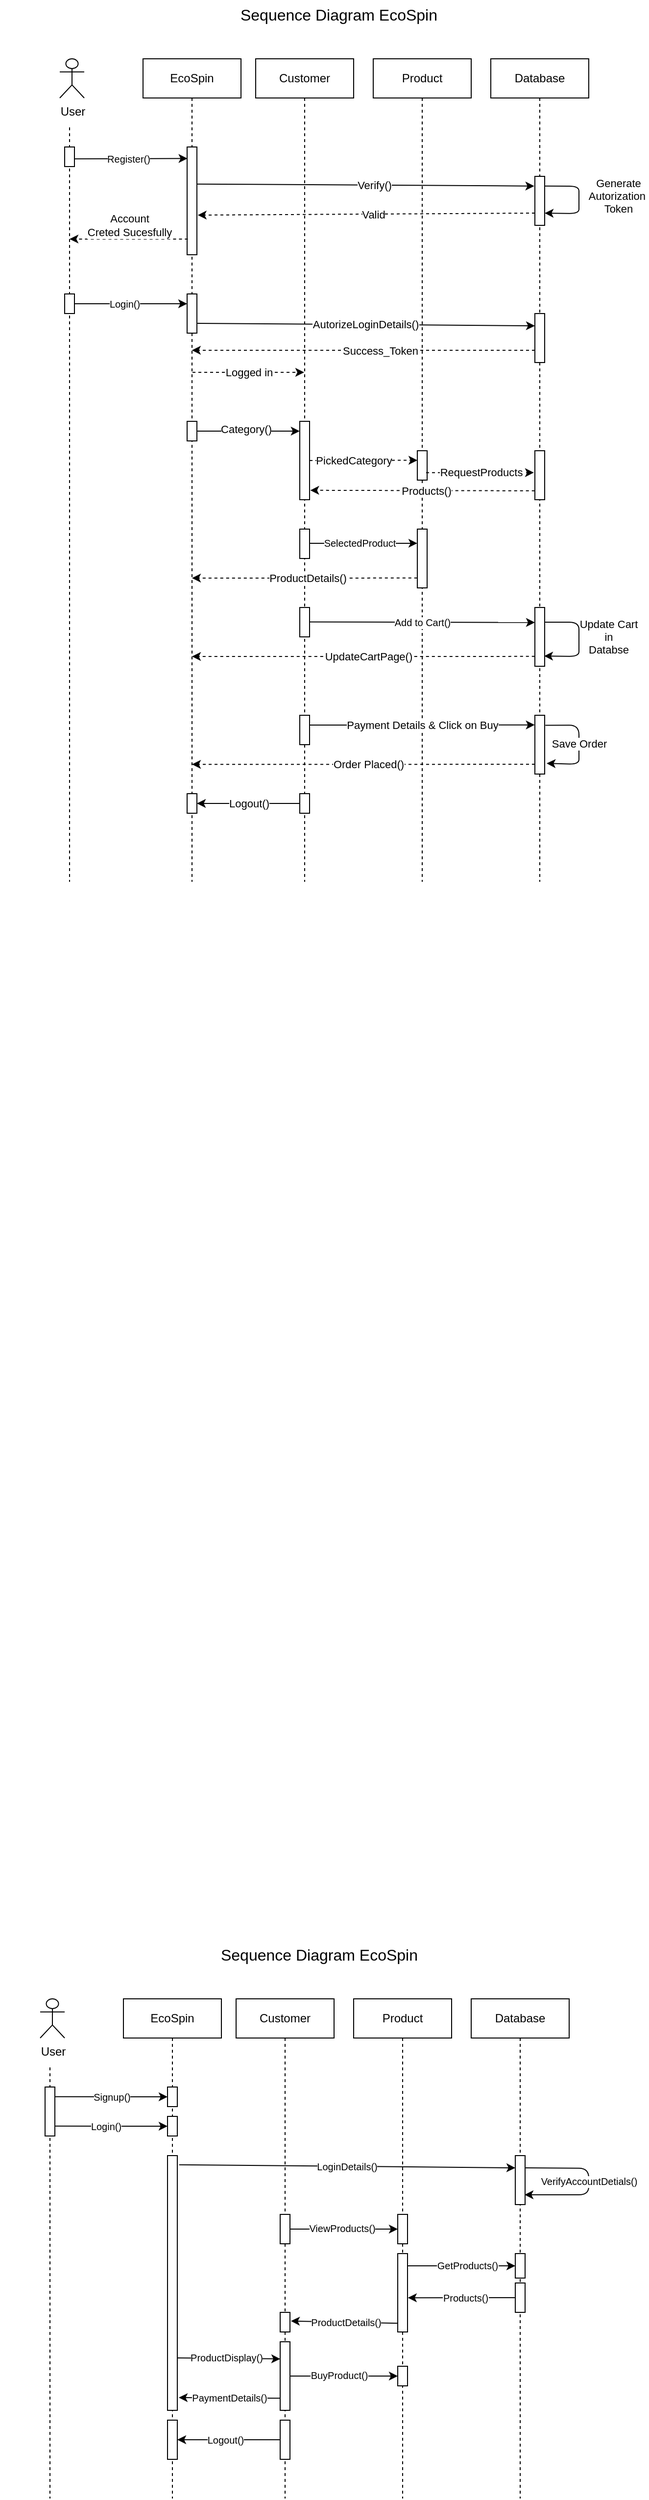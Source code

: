 <mxfile>
    <diagram id="6yRApM89gLdFuI-FmLbq" name="Page-1">
        <mxGraphModel dx="575" dy="322" grid="1" gridSize="10" guides="1" tooltips="1" connect="1" arrows="1" fold="1" page="1" pageScale="1" pageWidth="850" pageHeight="1100" math="0" shadow="0">
            <root>
                <mxCell id="0"/>
                <mxCell id="1" parent="0"/>
                <mxCell id="55" value="Product" style="shape=umlLifeline;perimeter=lifelinePerimeter;whiteSpace=wrap;html=1;container=0;dropTarget=0;collapsible=0;recursiveResize=0;outlineConnect=0;portConstraint=eastwest;newEdgeStyle={&quot;edgeStyle&quot;:&quot;elbowEdgeStyle&quot;,&quot;elbow&quot;:&quot;vertical&quot;,&quot;curved&quot;:0,&quot;rounded&quot;:0};" parent="1" vertex="1">
                    <mxGeometry x="510" y="120" width="100" height="840" as="geometry"/>
                </mxCell>
                <mxCell id="56" value="Customer" style="shape=umlLifeline;perimeter=lifelinePerimeter;whiteSpace=wrap;html=1;container=0;dropTarget=0;collapsible=0;recursiveResize=0;outlineConnect=0;portConstraint=eastwest;newEdgeStyle={&quot;edgeStyle&quot;:&quot;elbowEdgeStyle&quot;,&quot;elbow&quot;:&quot;vertical&quot;,&quot;curved&quot;:0,&quot;rounded&quot;:0};" parent="1" vertex="1">
                    <mxGeometry x="390" y="120" width="100" height="840" as="geometry"/>
                </mxCell>
                <mxCell id="59" value="EcoSpin" style="shape=umlLifeline;perimeter=lifelinePerimeter;whiteSpace=wrap;html=1;container=0;dropTarget=0;collapsible=0;recursiveResize=0;outlineConnect=0;portConstraint=eastwest;newEdgeStyle={&quot;edgeStyle&quot;:&quot;elbowEdgeStyle&quot;,&quot;elbow&quot;:&quot;vertical&quot;,&quot;curved&quot;:0,&quot;rounded&quot;:0};" parent="1" vertex="1">
                    <mxGeometry x="275" y="120" width="100" height="840" as="geometry"/>
                </mxCell>
                <mxCell id="60" value="User" style="shape=umlActor;verticalLabelPosition=bottom;verticalAlign=top;html=1;outlineConnect=0;" parent="1" vertex="1">
                    <mxGeometry x="190" y="120" width="25" height="40" as="geometry"/>
                </mxCell>
                <mxCell id="61" value="" style="shape=umlLifeline;perimeter=lifelinePerimeter;whiteSpace=wrap;html=1;container=0;dropTarget=0;collapsible=0;recursiveResize=0;outlineConnect=0;portConstraint=eastwest;newEdgeStyle={&quot;edgeStyle&quot;:&quot;elbowEdgeStyle&quot;,&quot;elbow&quot;:&quot;vertical&quot;,&quot;curved&quot;:0,&quot;rounded&quot;:0};size=0;" parent="1" vertex="1">
                    <mxGeometry x="150" y="190" width="100" height="770" as="geometry"/>
                </mxCell>
                <mxCell id="120" style="edgeStyle=none;html=1;exitX=1;exitY=0.5;exitDx=0;exitDy=0;entryX=0;entryY=0.5;entryDx=0;entryDy=0;fontSize=10;" parent="1" edge="1">
                    <mxGeometry relative="1" as="geometry">
                        <mxPoint x="445.0" y="614.44" as="sourcePoint"/>
                        <mxPoint x="555" y="614.44" as="targetPoint"/>
                    </mxGeometry>
                </mxCell>
                <mxCell id="121" value="SelectedProduct" style="edgeLabel;html=1;align=center;verticalAlign=middle;resizable=0;points=[];fontSize=10;" parent="120" vertex="1" connectable="0">
                    <mxGeometry x="-0.033" y="1" relative="1" as="geometry">
                        <mxPoint x="-2" as="offset"/>
                    </mxGeometry>
                </mxCell>
                <mxCell id="71" value="" style="rounded=0;whiteSpace=wrap;html=1;" parent="1" vertex="1">
                    <mxGeometry x="435" y="600" width="10" height="30" as="geometry"/>
                </mxCell>
                <mxCell id="92" value="Database" style="shape=umlLifeline;perimeter=lifelinePerimeter;whiteSpace=wrap;html=1;container=0;dropTarget=0;collapsible=0;recursiveResize=0;outlineConnect=0;portConstraint=eastwest;newEdgeStyle={&quot;edgeStyle&quot;:&quot;elbowEdgeStyle&quot;,&quot;elbow&quot;:&quot;vertical&quot;,&quot;curved&quot;:0,&quot;rounded&quot;:0};size=40;" parent="1" vertex="1">
                    <mxGeometry x="630" y="120" width="100" height="840" as="geometry"/>
                </mxCell>
                <mxCell id="111" value="&lt;font style=&quot;font-size: 10px;&quot;&gt;Register()&lt;/font&gt;" style="edgeStyle=none;html=1;exitX=1.023;exitY=0.606;exitDx=0;exitDy=0;entryX=0.032;entryY=0.107;entryDx=0;entryDy=0;entryPerimeter=0;exitPerimeter=0;" parent="1" source="107" target="108" edge="1">
                    <mxGeometry x="-0.043" relative="1" as="geometry">
                        <mxPoint as="offset"/>
                    </mxGeometry>
                </mxCell>
                <mxCell id="112" style="edgeStyle=none;html=1;exitX=1;exitY=0.5;exitDx=0;exitDy=0;entryX=0;entryY=0.25;entryDx=0;entryDy=0;" parent="1" source="312" target="109" edge="1">
                    <mxGeometry relative="1" as="geometry"/>
                </mxCell>
                <mxCell id="114" value="Login()" style="edgeLabel;html=1;align=center;verticalAlign=middle;resizable=0;points=[];fontSize=10;" parent="112" vertex="1" connectable="0">
                    <mxGeometry x="-0.114" relative="1" as="geometry">
                        <mxPoint as="offset"/>
                    </mxGeometry>
                </mxCell>
                <mxCell id="107" value="" style="rounded=0;whiteSpace=wrap;html=1;" parent="1" vertex="1">
                    <mxGeometry x="195" y="210" width="10" height="20" as="geometry"/>
                </mxCell>
                <mxCell id="332" style="edgeStyle=none;html=1;exitX=1;exitY=0.344;exitDx=0;exitDy=0;entryX=-0.063;entryY=0.198;entryDx=0;entryDy=0;entryPerimeter=0;exitPerimeter=0;" parent="1" source="108" target="331" edge="1">
                    <mxGeometry relative="1" as="geometry">
                        <mxPoint x="670" y="250" as="targetPoint"/>
                    </mxGeometry>
                </mxCell>
                <mxCell id="333" value="Verify()" style="edgeLabel;html=1;align=center;verticalAlign=middle;resizable=0;points=[];" parent="332" vertex="1" connectable="0">
                    <mxGeometry x="0.246" relative="1" as="geometry">
                        <mxPoint x="-34" as="offset"/>
                    </mxGeometry>
                </mxCell>
                <mxCell id="108" value="" style="rounded=0;whiteSpace=wrap;html=1;" parent="1" vertex="1">
                    <mxGeometry x="320" y="210" width="10" height="110" as="geometry"/>
                </mxCell>
                <mxCell id="316" value="AutorizeLoginDetails()" style="edgeStyle=none;html=1;exitX=1;exitY=0.75;exitDx=0;exitDy=0;entryX=0;entryY=0.25;entryDx=0;entryDy=0;" parent="1" source="109" target="313" edge="1">
                    <mxGeometry relative="1" as="geometry"/>
                </mxCell>
                <mxCell id="109" value="" style="rounded=0;whiteSpace=wrap;html=1;" parent="1" vertex="1">
                    <mxGeometry x="320" y="360" width="10" height="40" as="geometry"/>
                </mxCell>
                <mxCell id="122" value="" style="rounded=0;whiteSpace=wrap;html=1;" parent="1" vertex="1">
                    <mxGeometry x="555" y="600" width="10" height="60" as="geometry"/>
                </mxCell>
                <mxCell id="372" value="Payment Details &amp;amp; Click on Buy" style="edgeStyle=none;html=1;exitX=0.919;exitY=0.335;exitDx=0;exitDy=0;entryX=-0.014;entryY=0.164;entryDx=0;entryDy=0;entryPerimeter=0;exitPerimeter=0;" parent="1" source="143" target="373" edge="1">
                    <mxGeometry relative="1" as="geometry">
                        <mxPoint x="660" y="805" as="targetPoint"/>
                    </mxGeometry>
                </mxCell>
                <mxCell id="143" value="" style="rounded=0;whiteSpace=wrap;html=1;" parent="1" vertex="1">
                    <mxGeometry x="435" y="790" width="10" height="30" as="geometry"/>
                </mxCell>
                <mxCell id="149" value="&lt;font size=&quot;3&quot;&gt;Sequence Diagram EcoSpin&lt;/font&gt;" style="text;html=1;strokeColor=none;fillColor=none;align=center;verticalAlign=middle;whiteSpace=wrap;rounded=0;fontSize=10;" parent="1" vertex="1">
                    <mxGeometry x="330" y="60" width="290" height="30" as="geometry"/>
                </mxCell>
                <mxCell id="228" value="Product" style="shape=umlLifeline;perimeter=lifelinePerimeter;whiteSpace=wrap;html=1;container=0;dropTarget=0;collapsible=0;recursiveResize=0;outlineConnect=0;portConstraint=eastwest;newEdgeStyle={&quot;edgeStyle&quot;:&quot;elbowEdgeStyle&quot;,&quot;elbow&quot;:&quot;vertical&quot;,&quot;curved&quot;:0,&quot;rounded&quot;:0};" parent="1" vertex="1">
                    <mxGeometry x="490" y="2100" width="100" height="510" as="geometry"/>
                </mxCell>
                <mxCell id="229" value="Customer" style="shape=umlLifeline;perimeter=lifelinePerimeter;whiteSpace=wrap;html=1;container=0;dropTarget=0;collapsible=0;recursiveResize=0;outlineConnect=0;portConstraint=eastwest;newEdgeStyle={&quot;edgeStyle&quot;:&quot;elbowEdgeStyle&quot;,&quot;elbow&quot;:&quot;vertical&quot;,&quot;curved&quot;:0,&quot;rounded&quot;:0};" parent="1" vertex="1">
                    <mxGeometry x="370" y="2100" width="100" height="510" as="geometry"/>
                </mxCell>
                <mxCell id="230" value="EcoSpin" style="shape=umlLifeline;perimeter=lifelinePerimeter;whiteSpace=wrap;html=1;container=0;dropTarget=0;collapsible=0;recursiveResize=0;outlineConnect=0;portConstraint=eastwest;newEdgeStyle={&quot;edgeStyle&quot;:&quot;elbowEdgeStyle&quot;,&quot;elbow&quot;:&quot;vertical&quot;,&quot;curved&quot;:0,&quot;rounded&quot;:0};" parent="1" vertex="1">
                    <mxGeometry x="255" y="2100" width="100" height="510" as="geometry"/>
                </mxCell>
                <mxCell id="231" value="User" style="shape=umlActor;verticalLabelPosition=bottom;verticalAlign=top;html=1;outlineConnect=0;" parent="1" vertex="1">
                    <mxGeometry x="170" y="2100" width="25" height="40" as="geometry"/>
                </mxCell>
                <mxCell id="232" value="" style="shape=umlLifeline;perimeter=lifelinePerimeter;whiteSpace=wrap;html=1;container=0;dropTarget=0;collapsible=0;recursiveResize=0;outlineConnect=0;portConstraint=eastwest;newEdgeStyle={&quot;edgeStyle&quot;:&quot;elbowEdgeStyle&quot;,&quot;elbow&quot;:&quot;vertical&quot;,&quot;curved&quot;:0,&quot;rounded&quot;:0};size=0;" parent="1" vertex="1">
                    <mxGeometry x="130" y="2170" width="100" height="440" as="geometry"/>
                </mxCell>
                <mxCell id="233" style="edgeStyle=none;html=1;exitX=1;exitY=0.5;exitDx=0;exitDy=0;entryX=0;entryY=0.5;entryDx=0;entryDy=0;fontSize=10;" parent="1" source="235" target="247" edge="1">
                    <mxGeometry relative="1" as="geometry"/>
                </mxCell>
                <mxCell id="234" value="ViewProducts()" style="edgeLabel;html=1;align=center;verticalAlign=middle;resizable=0;points=[];fontSize=10;" parent="233" vertex="1" connectable="0">
                    <mxGeometry x="-0.033" y="1" relative="1" as="geometry">
                        <mxPoint as="offset"/>
                    </mxGeometry>
                </mxCell>
                <mxCell id="235" value="" style="rounded=0;whiteSpace=wrap;html=1;" parent="1" vertex="1">
                    <mxGeometry x="415" y="2320" width="10" height="30" as="geometry"/>
                </mxCell>
                <mxCell id="236" value="Database" style="shape=umlLifeline;perimeter=lifelinePerimeter;whiteSpace=wrap;html=1;container=0;dropTarget=0;collapsible=0;recursiveResize=0;outlineConnect=0;portConstraint=eastwest;newEdgeStyle={&quot;edgeStyle&quot;:&quot;elbowEdgeStyle&quot;,&quot;elbow&quot;:&quot;vertical&quot;,&quot;curved&quot;:0,&quot;rounded&quot;:0};size=40;" parent="1" vertex="1">
                    <mxGeometry x="610" y="2100" width="100" height="510" as="geometry"/>
                </mxCell>
                <mxCell id="237" value="&lt;font style=&quot;font-size: 10px;&quot;&gt;Signup()&lt;/font&gt;" style="edgeStyle=none;html=1;exitX=1.02;exitY=0.198;exitDx=0;exitDy=0;entryX=0;entryY=0.5;entryDx=0;entryDy=0;exitPerimeter=0;" parent="1" source="240" target="241" edge="1">
                    <mxGeometry relative="1" as="geometry"/>
                </mxCell>
                <mxCell id="238" style="edgeStyle=none;html=1;exitX=1.034;exitY=0.797;exitDx=0;exitDy=0;entryX=0;entryY=0.5;entryDx=0;entryDy=0;exitPerimeter=0;" parent="1" source="240" target="242" edge="1">
                    <mxGeometry relative="1" as="geometry"/>
                </mxCell>
                <mxCell id="239" value="Login()" style="edgeLabel;html=1;align=center;verticalAlign=middle;resizable=0;points=[];fontSize=10;" parent="238" vertex="1" connectable="0">
                    <mxGeometry x="-0.114" relative="1" as="geometry">
                        <mxPoint as="offset"/>
                    </mxGeometry>
                </mxCell>
                <mxCell id="240" value="" style="rounded=0;whiteSpace=wrap;html=1;" parent="1" vertex="1">
                    <mxGeometry x="175" y="2190" width="10" height="50" as="geometry"/>
                </mxCell>
                <mxCell id="241" value="" style="rounded=0;whiteSpace=wrap;html=1;" parent="1" vertex="1">
                    <mxGeometry x="300" y="2190" width="10" height="20" as="geometry"/>
                </mxCell>
                <mxCell id="242" value="" style="rounded=0;whiteSpace=wrap;html=1;" parent="1" vertex="1">
                    <mxGeometry x="300" y="2220" width="10" height="20" as="geometry"/>
                </mxCell>
                <mxCell id="243" style="edgeStyle=none;html=1;exitX=1.03;exitY=0.794;exitDx=0;exitDy=0;entryX=0;entryY=0.25;entryDx=0;entryDy=0;fontSize=10;exitPerimeter=0;" parent="1" source="246" target="261" edge="1">
                    <mxGeometry relative="1" as="geometry"/>
                </mxCell>
                <mxCell id="244" value="ProductDisplay()" style="edgeLabel;html=1;align=center;verticalAlign=middle;resizable=0;points=[];fontSize=10;" parent="243" vertex="1" connectable="0">
                    <mxGeometry x="-0.281" y="1" relative="1" as="geometry">
                        <mxPoint x="12" as="offset"/>
                    </mxGeometry>
                </mxCell>
                <mxCell id="245" value="LoginDetails()" style="edgeStyle=none;html=1;exitX=1.187;exitY=0.036;exitDx=0;exitDy=0;entryX=0;entryY=0.25;entryDx=0;entryDy=0;fontSize=10;exitPerimeter=0;" parent="1" source="246" target="267" edge="1">
                    <mxGeometry relative="1" as="geometry"/>
                </mxCell>
                <mxCell id="246" value="" style="rounded=0;whiteSpace=wrap;html=1;" parent="1" vertex="1">
                    <mxGeometry x="300" y="2260" width="10" height="260" as="geometry"/>
                </mxCell>
                <mxCell id="247" value="" style="rounded=0;whiteSpace=wrap;html=1;" parent="1" vertex="1">
                    <mxGeometry x="535" y="2320" width="10" height="30" as="geometry"/>
                </mxCell>
                <mxCell id="248" style="edgeStyle=none;html=1;exitX=0.984;exitY=0.157;exitDx=0;exitDy=0;entryX=0;entryY=0.5;entryDx=0;entryDy=0;fontSize=10;exitPerimeter=0;" parent="1" source="252" target="253" edge="1">
                    <mxGeometry relative="1" as="geometry"/>
                </mxCell>
                <mxCell id="249" value="GetProducts()" style="edgeLabel;html=1;align=center;verticalAlign=middle;resizable=0;points=[];fontSize=10;" parent="248" vertex="1" connectable="0">
                    <mxGeometry x="0.1" y="1" relative="1" as="geometry">
                        <mxPoint as="offset"/>
                    </mxGeometry>
                </mxCell>
                <mxCell id="250" style="edgeStyle=none;html=1;exitX=-0.101;exitY=0.899;exitDx=0;exitDy=0;fontSize=10;exitPerimeter=0;" parent="1" edge="1">
                    <mxGeometry relative="1" as="geometry">
                        <mxPoint x="534.99" y="2431.155" as="sourcePoint"/>
                        <mxPoint x="426" y="2428.836" as="targetPoint"/>
                    </mxGeometry>
                </mxCell>
                <mxCell id="251" value="ProductDetails()" style="edgeLabel;html=1;align=center;verticalAlign=middle;resizable=0;points=[];fontSize=10;" parent="250" vertex="1" connectable="0">
                    <mxGeometry x="0.243" y="-2" relative="1" as="geometry">
                        <mxPoint x="15" y="2" as="offset"/>
                    </mxGeometry>
                </mxCell>
                <mxCell id="252" value="" style="rounded=0;whiteSpace=wrap;html=1;" parent="1" vertex="1">
                    <mxGeometry x="535" y="2360" width="10" height="80" as="geometry"/>
                </mxCell>
                <mxCell id="253" value="" style="rounded=0;whiteSpace=wrap;html=1;" parent="1" vertex="1">
                    <mxGeometry x="655" y="2360" width="10" height="25" as="geometry"/>
                </mxCell>
                <mxCell id="254" style="edgeStyle=none;html=1;fontSize=10;entryX=1.04;entryY=0.564;entryDx=0;entryDy=0;entryPerimeter=0;exitX=0;exitY=0.5;exitDx=0;exitDy=0;" parent="1" source="256" target="252" edge="1">
                    <mxGeometry relative="1" as="geometry">
                        <mxPoint x="550" y="2405" as="targetPoint"/>
                    </mxGeometry>
                </mxCell>
                <mxCell id="255" value="Products()" style="edgeLabel;html=1;align=center;verticalAlign=middle;resizable=0;points=[];fontSize=10;" parent="254" vertex="1" connectable="0">
                    <mxGeometry x="-0.07" relative="1" as="geometry">
                        <mxPoint as="offset"/>
                    </mxGeometry>
                </mxCell>
                <mxCell id="256" value="" style="rounded=0;whiteSpace=wrap;html=1;" parent="1" vertex="1">
                    <mxGeometry x="655" y="2390" width="10" height="30" as="geometry"/>
                </mxCell>
                <mxCell id="257" value="" style="rounded=0;whiteSpace=wrap;html=1;" parent="1" vertex="1">
                    <mxGeometry x="415" y="2420" width="10" height="20" as="geometry"/>
                </mxCell>
                <mxCell id="258" value="PaymentDetails()" style="edgeStyle=none;html=1;exitX=-0.013;exitY=0.824;exitDx=0;exitDy=0;entryX=1.15;entryY=0.95;entryDx=0;entryDy=0;entryPerimeter=0;fontSize=10;exitPerimeter=0;" parent="1" source="261" target="246" edge="1">
                    <mxGeometry relative="1" as="geometry"/>
                </mxCell>
                <mxCell id="259" style="edgeStyle=none;html=1;exitX=1;exitY=0.5;exitDx=0;exitDy=0;entryX=0;entryY=0.5;entryDx=0;entryDy=0;fontSize=10;" parent="1" source="261" target="262" edge="1">
                    <mxGeometry relative="1" as="geometry"/>
                </mxCell>
                <mxCell id="260" value="BuyProduct()" style="edgeLabel;html=1;align=center;verticalAlign=middle;resizable=0;points=[];fontSize=10;" parent="259" vertex="1" connectable="0">
                    <mxGeometry x="-0.088" y="1" relative="1" as="geometry">
                        <mxPoint as="offset"/>
                    </mxGeometry>
                </mxCell>
                <mxCell id="261" value="" style="rounded=0;whiteSpace=wrap;html=1;" parent="1" vertex="1">
                    <mxGeometry x="415" y="2450" width="10" height="70" as="geometry"/>
                </mxCell>
                <mxCell id="262" value="" style="rounded=0;whiteSpace=wrap;html=1;" parent="1" vertex="1">
                    <mxGeometry x="535" y="2475" width="10" height="20" as="geometry"/>
                </mxCell>
                <mxCell id="263" value="" style="rounded=0;whiteSpace=wrap;html=1;" parent="1" vertex="1">
                    <mxGeometry x="300" y="2530" width="10" height="40" as="geometry"/>
                </mxCell>
                <mxCell id="264" style="edgeStyle=none;html=1;exitX=0;exitY=0.5;exitDx=0;exitDy=0;entryX=1;entryY=0.5;entryDx=0;entryDy=0;fontSize=10;" parent="1" source="266" target="263" edge="1">
                    <mxGeometry relative="1" as="geometry"/>
                </mxCell>
                <mxCell id="265" value="Logout()" style="edgeLabel;html=1;align=center;verticalAlign=middle;resizable=0;points=[];fontSize=10;" parent="264" vertex="1" connectable="0">
                    <mxGeometry x="0.075" relative="1" as="geometry">
                        <mxPoint as="offset"/>
                    </mxGeometry>
                </mxCell>
                <mxCell id="266" value="" style="rounded=0;whiteSpace=wrap;html=1;" parent="1" vertex="1">
                    <mxGeometry x="415" y="2530" width="10" height="40" as="geometry"/>
                </mxCell>
                <mxCell id="267" value="" style="rounded=0;whiteSpace=wrap;html=1;" parent="1" vertex="1">
                    <mxGeometry x="655" y="2260" width="10" height="50" as="geometry"/>
                </mxCell>
                <mxCell id="268" value="VerifyAccountDetials()" style="edgeStyle=none;html=1;exitX=1;exitY=0.25;exitDx=0;exitDy=0;entryX=0.951;entryY=0.799;entryDx=0;entryDy=0;fontSize=10;entryPerimeter=0;" parent="1" source="267" target="267" edge="1">
                    <mxGeometry relative="1" as="geometry">
                        <Array as="points">
                            <mxPoint x="730" y="2273"/>
                            <mxPoint x="730" y="2300"/>
                        </Array>
                    </mxGeometry>
                </mxCell>
                <mxCell id="269" value="&lt;font size=&quot;3&quot;&gt;Sequence Diagram EcoSpin&lt;/font&gt;" style="text;html=1;strokeColor=none;fillColor=none;align=center;verticalAlign=middle;whiteSpace=wrap;rounded=0;fontSize=10;" parent="1" vertex="1">
                    <mxGeometry x="310" y="2040" width="290" height="30" as="geometry"/>
                </mxCell>
                <mxCell id="312" value="" style="rounded=0;whiteSpace=wrap;html=1;" parent="1" vertex="1">
                    <mxGeometry x="195" y="360" width="10" height="20" as="geometry"/>
                </mxCell>
                <mxCell id="313" value="" style="rounded=0;whiteSpace=wrap;html=1;" parent="1" vertex="1">
                    <mxGeometry x="675" y="380" width="10" height="50" as="geometry"/>
                </mxCell>
                <mxCell id="319" value="" style="endArrow=classic;html=1;rounded=0;exitX=0;exitY=0.75;exitDx=0;exitDy=0;dashed=1;" parent="1" source="313" edge="1">
                    <mxGeometry width="50" height="50" relative="1" as="geometry">
                        <mxPoint x="255" y="445" as="sourcePoint"/>
                        <mxPoint x="324.894" y="417.5" as="targetPoint"/>
                    </mxGeometry>
                </mxCell>
                <mxCell id="320" value="Success_Token" style="edgeLabel;html=1;align=center;verticalAlign=middle;resizable=0;points=[];" parent="319" vertex="1" connectable="0">
                    <mxGeometry x="-0.098" relative="1" as="geometry">
                        <mxPoint as="offset"/>
                    </mxGeometry>
                </mxCell>
                <mxCell id="321" value="Logged in" style="endArrow=classic;html=1;rounded=0;dashed=1;" parent="1" edge="1">
                    <mxGeometry width="50" height="50" relative="1" as="geometry">
                        <mxPoint x="325.5" y="440" as="sourcePoint"/>
                        <mxPoint x="439.5" y="440" as="targetPoint"/>
                    </mxGeometry>
                </mxCell>
                <mxCell id="331" value="" style="rounded=0;whiteSpace=wrap;html=1;" parent="1" vertex="1">
                    <mxGeometry x="675" y="240" width="10" height="50" as="geometry"/>
                </mxCell>
                <mxCell id="334" value="" style="endArrow=classic;html=1;rounded=0;exitX=0;exitY=0.75;exitDx=0;exitDy=0;dashed=1;entryX=1.084;entryY=0.632;entryDx=0;entryDy=0;entryPerimeter=0;" parent="1" source="331" target="108" edge="1">
                    <mxGeometry width="50" height="50" relative="1" as="geometry">
                        <mxPoint x="685.0" y="402.2" as="sourcePoint"/>
                        <mxPoint x="334.894" y="402.2" as="targetPoint"/>
                    </mxGeometry>
                </mxCell>
                <mxCell id="335" value="Valid" style="edgeLabel;html=1;align=center;verticalAlign=middle;resizable=0;points=[];" parent="334" vertex="1" connectable="0">
                    <mxGeometry x="-0.098" relative="1" as="geometry">
                        <mxPoint x="-10" as="offset"/>
                    </mxGeometry>
                </mxCell>
                <mxCell id="336" value="" style="endArrow=classic;html=1;rounded=0;exitX=0.074;exitY=0.854;exitDx=0;exitDy=0;dashed=1;exitPerimeter=0;" parent="1" source="108" target="61" edge="1">
                    <mxGeometry width="50" height="50" relative="1" as="geometry">
                        <mxPoint x="497.08" y="300.0" as="sourcePoint"/>
                        <mxPoint x="152.92" y="302.02" as="targetPoint"/>
                    </mxGeometry>
                </mxCell>
                <mxCell id="338" value="Account&lt;br&gt;Creted Sucesfully" style="edgeLabel;html=1;align=center;verticalAlign=middle;resizable=0;points=[];" parent="336" vertex="1" connectable="0">
                    <mxGeometry x="0.151" y="-2" relative="1" as="geometry">
                        <mxPoint x="10" y="-12" as="offset"/>
                    </mxGeometry>
                </mxCell>
                <mxCell id="348" style="edgeStyle=none;html=1;exitX=1;exitY=0.5;exitDx=0;exitDy=0;entryX=-0.011;entryY=0.125;entryDx=0;entryDy=0;entryPerimeter=0;" parent="1" source="345" target="347" edge="1">
                    <mxGeometry relative="1" as="geometry"/>
                </mxCell>
                <mxCell id="349" value="Category()" style="edgeLabel;html=1;align=center;verticalAlign=middle;resizable=0;points=[];" parent="348" vertex="1" connectable="0">
                    <mxGeometry x="-0.471" relative="1" as="geometry">
                        <mxPoint x="22" y="-2" as="offset"/>
                    </mxGeometry>
                </mxCell>
                <mxCell id="345" value="" style="rounded=0;whiteSpace=wrap;html=1;" parent="1" vertex="1">
                    <mxGeometry x="320" y="490" width="10" height="20" as="geometry"/>
                </mxCell>
                <mxCell id="347" value="" style="rounded=0;whiteSpace=wrap;html=1;" parent="1" vertex="1">
                    <mxGeometry x="435" y="490" width="10" height="80" as="geometry"/>
                </mxCell>
                <mxCell id="350" value="PickedCategory" style="endArrow=classic;html=1;rounded=0;dashed=1;exitX=1;exitY=0.5;exitDx=0;exitDy=0;entryX=0.007;entryY=0.325;entryDx=0;entryDy=0;entryPerimeter=0;" parent="1" edge="1">
                    <mxGeometry x="-0.182" width="50" height="50" relative="1" as="geometry">
                        <mxPoint x="445" y="530" as="sourcePoint"/>
                        <mxPoint x="555.07" y="529.75" as="targetPoint"/>
                        <Array as="points">
                            <mxPoint x="460" y="530"/>
                        </Array>
                        <mxPoint as="offset"/>
                    </mxGeometry>
                </mxCell>
                <mxCell id="353" value="" style="rounded=0;whiteSpace=wrap;html=1;" parent="1" vertex="1">
                    <mxGeometry x="675" y="520" width="10" height="50" as="geometry"/>
                </mxCell>
                <mxCell id="355" value="" style="rounded=0;whiteSpace=wrap;html=1;" parent="1" vertex="1">
                    <mxGeometry x="555" y="520" width="10" height="30" as="geometry"/>
                </mxCell>
                <mxCell id="356" value="RequestProducts" style="endArrow=classic;html=1;rounded=0;dashed=1;exitX=1;exitY=0.5;exitDx=0;exitDy=0;entryX=0;entryY=0.25;entryDx=0;entryDy=0;" parent="1" edge="1">
                    <mxGeometry x="0.018" width="50" height="50" relative="1" as="geometry">
                        <mxPoint x="564" y="542.35" as="sourcePoint"/>
                        <mxPoint x="674" y="542.35" as="targetPoint"/>
                        <Array as="points">
                            <mxPoint x="659" y="542.35"/>
                        </Array>
                        <mxPoint as="offset"/>
                    </mxGeometry>
                </mxCell>
                <mxCell id="357" value="" style="endArrow=classic;html=1;rounded=0;dashed=1;entryX=1.071;entryY=0.88;entryDx=0;entryDy=0;entryPerimeter=0;exitX=-0.013;exitY=0.818;exitDx=0;exitDy=0;exitPerimeter=0;" parent="1" source="353" target="347" edge="1">
                    <mxGeometry width="50" height="50" relative="1" as="geometry">
                        <mxPoint x="670" y="560" as="sourcePoint"/>
                        <mxPoint x="439.875" y="560.0" as="targetPoint"/>
                    </mxGeometry>
                </mxCell>
                <mxCell id="358" value="Products()" style="edgeLabel;html=1;align=center;verticalAlign=middle;resizable=0;points=[];" parent="357" vertex="1" connectable="0">
                    <mxGeometry x="-0.028" relative="1" as="geometry">
                        <mxPoint as="offset"/>
                    </mxGeometry>
                </mxCell>
                <mxCell id="359" value="" style="endArrow=classic;html=1;rounded=0;dashed=1;exitX=-0.011;exitY=0.832;exitDx=0;exitDy=0;exitPerimeter=0;" parent="1" source="122" edge="1" target="59">
                    <mxGeometry width="50" height="50" relative="1" as="geometry">
                        <mxPoint x="550" y="655" as="sourcePoint"/>
                        <mxPoint x="440" y="650" as="targetPoint"/>
                        <Array as="points">
                            <mxPoint x="555" y="650"/>
                        </Array>
                    </mxGeometry>
                </mxCell>
                <mxCell id="360" value="ProductDetails()" style="edgeLabel;html=1;align=center;verticalAlign=middle;resizable=0;points=[];" parent="359" vertex="1" connectable="0">
                    <mxGeometry x="-0.028" relative="1" as="geometry">
                        <mxPoint as="offset"/>
                    </mxGeometry>
                </mxCell>
                <mxCell id="365" value="Add to Cart()" style="edgeStyle=none;html=1;exitX=1;exitY=0.5;exitDx=0;exitDy=0;entryX=0;entryY=0.25;entryDx=0;entryDy=0;fontSize=10;" parent="1" edge="1">
                    <mxGeometry relative="1" as="geometry">
                        <mxPoint x="445.0" y="694.72" as="sourcePoint"/>
                        <mxPoint x="675" y="695.28" as="targetPoint"/>
                    </mxGeometry>
                </mxCell>
                <mxCell id="367" value="" style="rounded=0;whiteSpace=wrap;html=1;" parent="1" vertex="1">
                    <mxGeometry x="435" y="680" width="10" height="30" as="geometry"/>
                </mxCell>
                <mxCell id="368" value="" style="rounded=0;whiteSpace=wrap;html=1;" parent="1" vertex="1">
                    <mxGeometry x="675" y="680" width="10" height="60" as="geometry"/>
                </mxCell>
                <mxCell id="369" value="" style="endArrow=classic;html=1;rounded=0;dashed=1;exitX=-0.011;exitY=0.832;exitDx=0;exitDy=0;exitPerimeter=0;" parent="1" source="368" edge="1" target="59">
                    <mxGeometry width="50" height="50" relative="1" as="geometry">
                        <mxPoint x="550" y="735" as="sourcePoint"/>
                        <mxPoint x="440" y="730" as="targetPoint"/>
                        <Array as="points">
                            <mxPoint x="555" y="730"/>
                        </Array>
                    </mxGeometry>
                </mxCell>
                <mxCell id="370" value="UpdateCartPage()" style="edgeLabel;html=1;align=center;verticalAlign=middle;resizable=0;points=[];" parent="369" vertex="1" connectable="0">
                    <mxGeometry x="-0.028" relative="1" as="geometry">
                        <mxPoint as="offset"/>
                    </mxGeometry>
                </mxCell>
                <mxCell id="371" value="Update&amp;nbsp;Cart&lt;br&gt;in&lt;br&gt;Databse" style="edgeStyle=none;html=1;exitX=1;exitY=0.25;exitDx=0;exitDy=0;entryX=0.944;entryY=0.826;entryDx=0;entryDy=0;entryPerimeter=0;" parent="1" source="368" target="368" edge="1">
                    <mxGeometry x="-0.053" y="30" relative="1" as="geometry">
                        <Array as="points">
                            <mxPoint x="720" y="695"/>
                            <mxPoint x="720" y="710"/>
                            <mxPoint x="720" y="730"/>
                        </Array>
                        <mxPoint as="offset"/>
                    </mxGeometry>
                </mxCell>
                <mxCell id="373" value="" style="rounded=0;whiteSpace=wrap;html=1;" parent="1" vertex="1">
                    <mxGeometry x="675" y="790" width="10" height="60" as="geometry"/>
                </mxCell>
                <mxCell id="374" value="Save Order" style="edgeStyle=none;html=1;exitX=1.071;exitY=0.171;exitDx=0;exitDy=0;entryX=1.205;entryY=0.818;entryDx=0;entryDy=0;entryPerimeter=0;exitPerimeter=0;" parent="1" source="373" target="373" edge="1">
                    <mxGeometry relative="1" as="geometry">
                        <Array as="points">
                            <mxPoint x="720" y="800"/>
                            <mxPoint x="720" y="820"/>
                            <mxPoint x="720" y="840"/>
                        </Array>
                    </mxGeometry>
                </mxCell>
                <mxCell id="375" value="" style="endArrow=classic;html=1;rounded=0;dashed=1;exitX=-0.011;exitY=0.832;exitDx=0;exitDy=0;exitPerimeter=0;" parent="1" edge="1" target="59">
                    <mxGeometry width="50" height="50" relative="1" as="geometry">
                        <mxPoint x="675.0" y="840.0" as="sourcePoint"/>
                        <mxPoint x="440.11" y="840.08" as="targetPoint"/>
                        <Array as="points">
                            <mxPoint x="555.11" y="840.08"/>
                        </Array>
                    </mxGeometry>
                </mxCell>
                <mxCell id="376" value="Order Placed()" style="edgeLabel;html=1;align=center;verticalAlign=middle;resizable=0;points=[];" parent="375" vertex="1" connectable="0">
                    <mxGeometry x="-0.028" relative="1" as="geometry">
                        <mxPoint as="offset"/>
                    </mxGeometry>
                </mxCell>
                <mxCell id="379" value="Logout()" style="edgeStyle=none;html=1;exitX=0;exitY=0.5;exitDx=0;exitDy=0;entryX=1;entryY=0.5;entryDx=0;entryDy=0;" parent="1" source="377" target="378" edge="1">
                    <mxGeometry relative="1" as="geometry"/>
                </mxCell>
                <mxCell id="377" value="" style="rounded=0;whiteSpace=wrap;html=1;" parent="1" vertex="1">
                    <mxGeometry x="435" y="870" width="10" height="20" as="geometry"/>
                </mxCell>
                <mxCell id="378" value="" style="rounded=0;whiteSpace=wrap;html=1;" parent="1" vertex="1">
                    <mxGeometry x="320" y="870" width="10" height="20" as="geometry"/>
                </mxCell>
                <mxCell id="380" value="Generate&lt;br&gt;Autorization&amp;nbsp;&lt;br&gt;Token" style="edgeStyle=none;html=1;exitX=0.965;exitY=0.198;exitDx=0;exitDy=0;entryX=1;entryY=0.75;entryDx=0;entryDy=0;exitPerimeter=0;" parent="1" source="331" target="331" edge="1">
                    <mxGeometry x="-0.081" y="40" relative="1" as="geometry">
                        <Array as="points">
                            <mxPoint x="720" y="250"/>
                            <mxPoint x="720" y="260"/>
                            <mxPoint x="720" y="278"/>
                        </Array>
                        <mxPoint as="offset"/>
                    </mxGeometry>
                </mxCell>
            </root>
        </mxGraphModel>
    </diagram>
</mxfile>